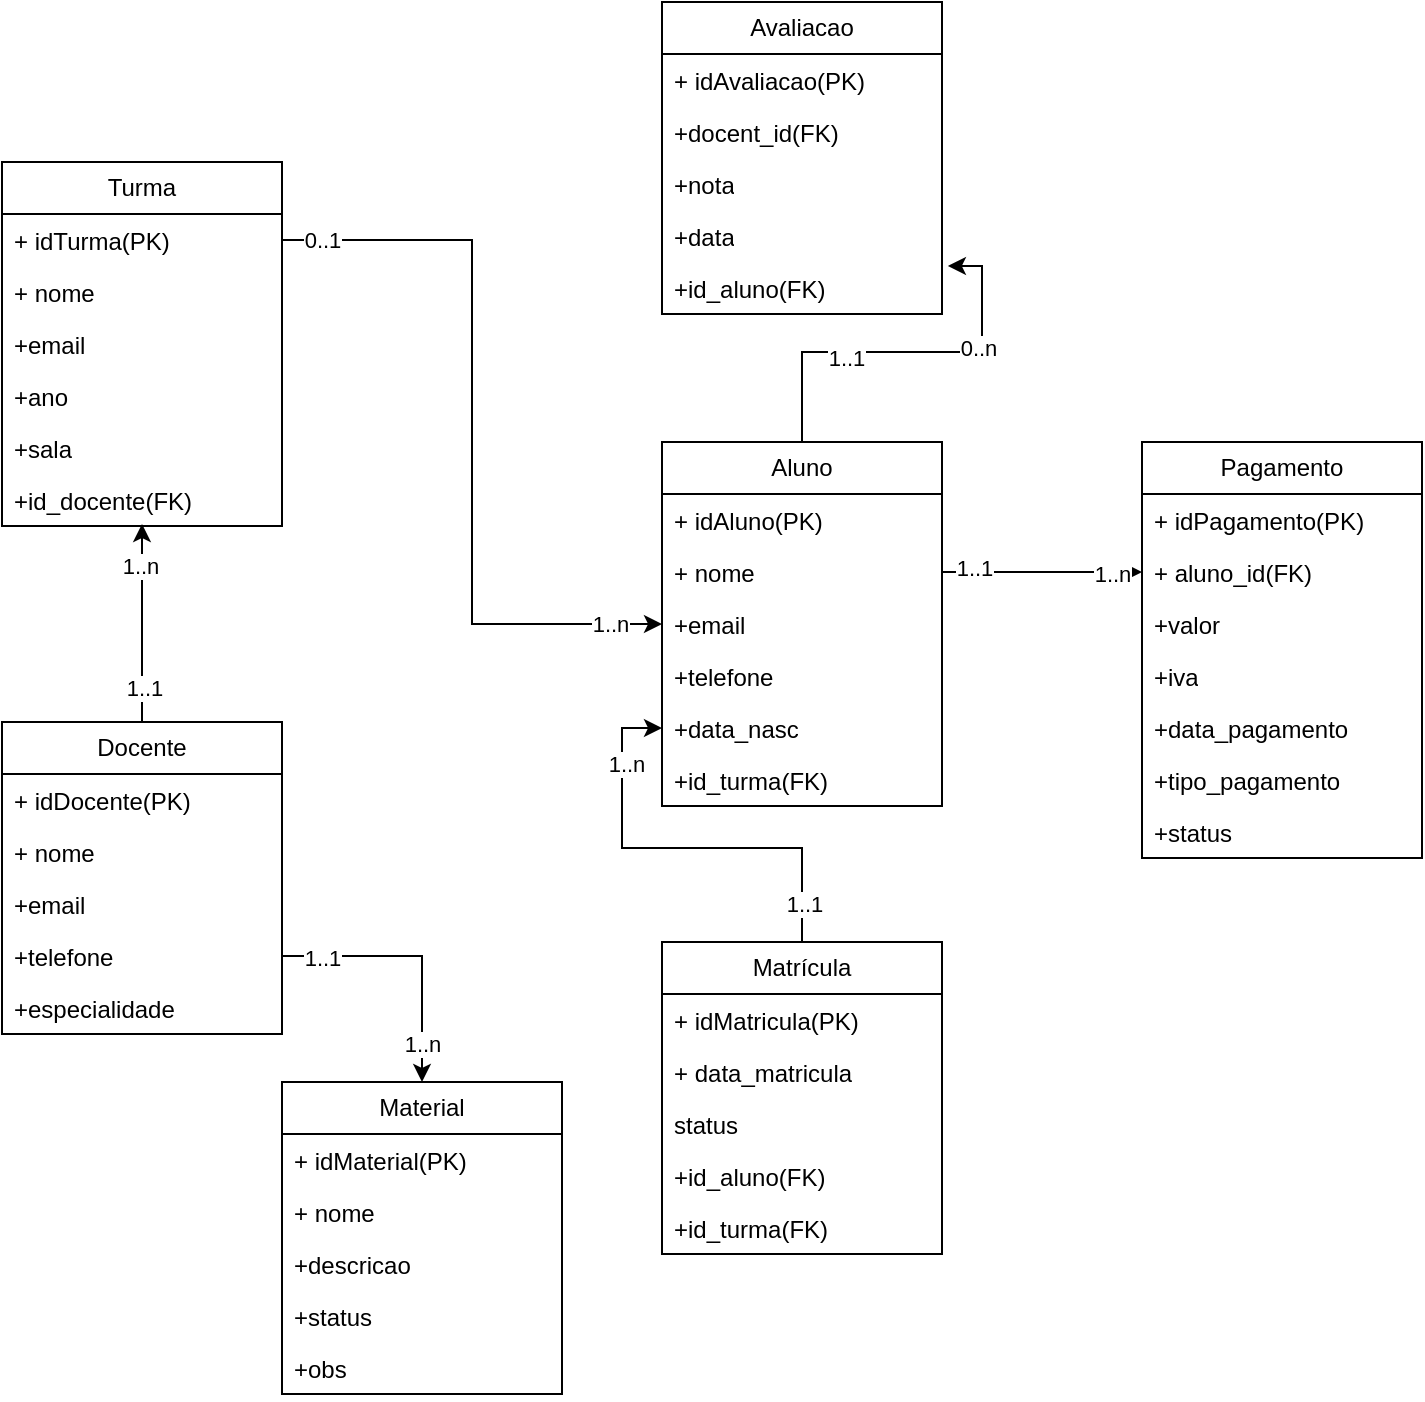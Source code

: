 <mxfile version="24.9.3">
  <diagram id="C5RBs43oDa-KdzZeNtuy" name="Page-1">
    <mxGraphModel dx="1687" dy="868" grid="1" gridSize="10" guides="1" tooltips="1" connect="1" arrows="1" fold="1" page="1" pageScale="1" pageWidth="827" pageHeight="1169" math="0" shadow="0">
      <root>
        <mxCell id="WIyWlLk6GJQsqaUBKTNV-0" />
        <mxCell id="WIyWlLk6GJQsqaUBKTNV-1" parent="WIyWlLk6GJQsqaUBKTNV-0" />
        <mxCell id="SM1ybAMm2fqxFxYJNQSy-0" value="Aluno" style="swimlane;fontStyle=0;childLayout=stackLayout;horizontal=1;startSize=26;fillColor=none;horizontalStack=0;resizeParent=1;resizeParentMax=0;resizeLast=0;collapsible=1;marginBottom=0;whiteSpace=wrap;html=1;" vertex="1" parent="WIyWlLk6GJQsqaUBKTNV-1">
          <mxGeometry x="360" y="250" width="140" height="182" as="geometry" />
        </mxCell>
        <mxCell id="SM1ybAMm2fqxFxYJNQSy-1" value="+ idAluno(PK)" style="text;strokeColor=none;fillColor=none;align=left;verticalAlign=top;spacingLeft=4;spacingRight=4;overflow=hidden;rotatable=0;points=[[0,0.5],[1,0.5]];portConstraint=eastwest;whiteSpace=wrap;html=1;" vertex="1" parent="SM1ybAMm2fqxFxYJNQSy-0">
          <mxGeometry y="26" width="140" height="26" as="geometry" />
        </mxCell>
        <mxCell id="SM1ybAMm2fqxFxYJNQSy-2" value="+ nome" style="text;strokeColor=none;fillColor=none;align=left;verticalAlign=top;spacingLeft=4;spacingRight=4;overflow=hidden;rotatable=0;points=[[0,0.5],[1,0.5]];portConstraint=eastwest;whiteSpace=wrap;html=1;" vertex="1" parent="SM1ybAMm2fqxFxYJNQSy-0">
          <mxGeometry y="52" width="140" height="26" as="geometry" />
        </mxCell>
        <mxCell id="SM1ybAMm2fqxFxYJNQSy-4" value="+email" style="text;strokeColor=none;fillColor=none;align=left;verticalAlign=top;spacingLeft=4;spacingRight=4;overflow=hidden;rotatable=0;points=[[0,0.5],[1,0.5]];portConstraint=eastwest;whiteSpace=wrap;html=1;" vertex="1" parent="SM1ybAMm2fqxFxYJNQSy-0">
          <mxGeometry y="78" width="140" height="26" as="geometry" />
        </mxCell>
        <mxCell id="SM1ybAMm2fqxFxYJNQSy-5" value="+telefone" style="text;strokeColor=none;fillColor=none;align=left;verticalAlign=top;spacingLeft=4;spacingRight=4;overflow=hidden;rotatable=0;points=[[0,0.5],[1,0.5]];portConstraint=eastwest;whiteSpace=wrap;html=1;" vertex="1" parent="SM1ybAMm2fqxFxYJNQSy-0">
          <mxGeometry y="104" width="140" height="26" as="geometry" />
        </mxCell>
        <mxCell id="SM1ybAMm2fqxFxYJNQSy-6" value="+data_nasc" style="text;strokeColor=none;fillColor=none;align=left;verticalAlign=top;spacingLeft=4;spacingRight=4;overflow=hidden;rotatable=0;points=[[0,0.5],[1,0.5]];portConstraint=eastwest;whiteSpace=wrap;html=1;" vertex="1" parent="SM1ybAMm2fqxFxYJNQSy-0">
          <mxGeometry y="130" width="140" height="26" as="geometry" />
        </mxCell>
        <mxCell id="SM1ybAMm2fqxFxYJNQSy-7" value="+id_turma(FK)" style="text;strokeColor=none;fillColor=none;align=left;verticalAlign=top;spacingLeft=4;spacingRight=4;overflow=hidden;rotatable=0;points=[[0,0.5],[1,0.5]];portConstraint=eastwest;whiteSpace=wrap;html=1;" vertex="1" parent="SM1ybAMm2fqxFxYJNQSy-0">
          <mxGeometry y="156" width="140" height="26" as="geometry" />
        </mxCell>
        <mxCell id="SM1ybAMm2fqxFxYJNQSy-8" value="Turma" style="swimlane;fontStyle=0;childLayout=stackLayout;horizontal=1;startSize=26;fillColor=none;horizontalStack=0;resizeParent=1;resizeParentMax=0;resizeLast=0;collapsible=1;marginBottom=0;whiteSpace=wrap;html=1;" vertex="1" parent="WIyWlLk6GJQsqaUBKTNV-1">
          <mxGeometry x="30" y="110" width="140" height="182" as="geometry" />
        </mxCell>
        <mxCell id="SM1ybAMm2fqxFxYJNQSy-9" value="+ idTurma(PK)" style="text;strokeColor=none;fillColor=none;align=left;verticalAlign=top;spacingLeft=4;spacingRight=4;overflow=hidden;rotatable=0;points=[[0,0.5],[1,0.5]];portConstraint=eastwest;whiteSpace=wrap;html=1;" vertex="1" parent="SM1ybAMm2fqxFxYJNQSy-8">
          <mxGeometry y="26" width="140" height="26" as="geometry" />
        </mxCell>
        <mxCell id="SM1ybAMm2fqxFxYJNQSy-10" value="+ nome" style="text;strokeColor=none;fillColor=none;align=left;verticalAlign=top;spacingLeft=4;spacingRight=4;overflow=hidden;rotatable=0;points=[[0,0.5],[1,0.5]];portConstraint=eastwest;whiteSpace=wrap;html=1;" vertex="1" parent="SM1ybAMm2fqxFxYJNQSy-8">
          <mxGeometry y="52" width="140" height="26" as="geometry" />
        </mxCell>
        <mxCell id="SM1ybAMm2fqxFxYJNQSy-11" value="+email" style="text;strokeColor=none;fillColor=none;align=left;verticalAlign=top;spacingLeft=4;spacingRight=4;overflow=hidden;rotatable=0;points=[[0,0.5],[1,0.5]];portConstraint=eastwest;whiteSpace=wrap;html=1;" vertex="1" parent="SM1ybAMm2fqxFxYJNQSy-8">
          <mxGeometry y="78" width="140" height="26" as="geometry" />
        </mxCell>
        <mxCell id="SM1ybAMm2fqxFxYJNQSy-12" value="+ano" style="text;strokeColor=none;fillColor=none;align=left;verticalAlign=top;spacingLeft=4;spacingRight=4;overflow=hidden;rotatable=0;points=[[0,0.5],[1,0.5]];portConstraint=eastwest;whiteSpace=wrap;html=1;" vertex="1" parent="SM1ybAMm2fqxFxYJNQSy-8">
          <mxGeometry y="104" width="140" height="26" as="geometry" />
        </mxCell>
        <mxCell id="SM1ybAMm2fqxFxYJNQSy-13" value="+sala" style="text;strokeColor=none;fillColor=none;align=left;verticalAlign=top;spacingLeft=4;spacingRight=4;overflow=hidden;rotatable=0;points=[[0,0.5],[1,0.5]];portConstraint=eastwest;whiteSpace=wrap;html=1;" vertex="1" parent="SM1ybAMm2fqxFxYJNQSy-8">
          <mxGeometry y="130" width="140" height="26" as="geometry" />
        </mxCell>
        <mxCell id="SM1ybAMm2fqxFxYJNQSy-14" value="+id_docente(FK)&lt;div&gt;&lt;br&gt;&lt;/div&gt;" style="text;strokeColor=none;fillColor=none;align=left;verticalAlign=top;spacingLeft=4;spacingRight=4;overflow=hidden;rotatable=0;points=[[0,0.5],[1,0.5]];portConstraint=eastwest;whiteSpace=wrap;html=1;" vertex="1" parent="SM1ybAMm2fqxFxYJNQSy-8">
          <mxGeometry y="156" width="140" height="26" as="geometry" />
        </mxCell>
        <mxCell id="SM1ybAMm2fqxFxYJNQSy-15" value="Docente" style="swimlane;fontStyle=0;childLayout=stackLayout;horizontal=1;startSize=26;fillColor=none;horizontalStack=0;resizeParent=1;resizeParentMax=0;resizeLast=0;collapsible=1;marginBottom=0;whiteSpace=wrap;html=1;" vertex="1" parent="WIyWlLk6GJQsqaUBKTNV-1">
          <mxGeometry x="30" y="390" width="140" height="156" as="geometry" />
        </mxCell>
        <mxCell id="SM1ybAMm2fqxFxYJNQSy-16" value="+ idDocente(PK)" style="text;strokeColor=none;fillColor=none;align=left;verticalAlign=top;spacingLeft=4;spacingRight=4;overflow=hidden;rotatable=0;points=[[0,0.5],[1,0.5]];portConstraint=eastwest;whiteSpace=wrap;html=1;" vertex="1" parent="SM1ybAMm2fqxFxYJNQSy-15">
          <mxGeometry y="26" width="140" height="26" as="geometry" />
        </mxCell>
        <mxCell id="SM1ybAMm2fqxFxYJNQSy-17" value="+ nome" style="text;strokeColor=none;fillColor=none;align=left;verticalAlign=top;spacingLeft=4;spacingRight=4;overflow=hidden;rotatable=0;points=[[0,0.5],[1,0.5]];portConstraint=eastwest;whiteSpace=wrap;html=1;" vertex="1" parent="SM1ybAMm2fqxFxYJNQSy-15">
          <mxGeometry y="52" width="140" height="26" as="geometry" />
        </mxCell>
        <mxCell id="SM1ybAMm2fqxFxYJNQSy-18" value="+email" style="text;strokeColor=none;fillColor=none;align=left;verticalAlign=top;spacingLeft=4;spacingRight=4;overflow=hidden;rotatable=0;points=[[0,0.5],[1,0.5]];portConstraint=eastwest;whiteSpace=wrap;html=1;" vertex="1" parent="SM1ybAMm2fqxFxYJNQSy-15">
          <mxGeometry y="78" width="140" height="26" as="geometry" />
        </mxCell>
        <mxCell id="SM1ybAMm2fqxFxYJNQSy-19" value="+telefone" style="text;strokeColor=none;fillColor=none;align=left;verticalAlign=top;spacingLeft=4;spacingRight=4;overflow=hidden;rotatable=0;points=[[0,0.5],[1,0.5]];portConstraint=eastwest;whiteSpace=wrap;html=1;" vertex="1" parent="SM1ybAMm2fqxFxYJNQSy-15">
          <mxGeometry y="104" width="140" height="26" as="geometry" />
        </mxCell>
        <mxCell id="SM1ybAMm2fqxFxYJNQSy-20" value="+especialidade" style="text;strokeColor=none;fillColor=none;align=left;verticalAlign=top;spacingLeft=4;spacingRight=4;overflow=hidden;rotatable=0;points=[[0,0.5],[1,0.5]];portConstraint=eastwest;whiteSpace=wrap;html=1;" vertex="1" parent="SM1ybAMm2fqxFxYJNQSy-15">
          <mxGeometry y="130" width="140" height="26" as="geometry" />
        </mxCell>
        <mxCell id="SM1ybAMm2fqxFxYJNQSy-22" style="edgeStyle=orthogonalEdgeStyle;rounded=0;orthogonalLoop=1;jettySize=auto;html=1;exitX=1;exitY=0.5;exitDx=0;exitDy=0;entryX=0;entryY=0.5;entryDx=0;entryDy=0;" edge="1" parent="WIyWlLk6GJQsqaUBKTNV-1" source="SM1ybAMm2fqxFxYJNQSy-9" target="SM1ybAMm2fqxFxYJNQSy-0">
          <mxGeometry relative="1" as="geometry" />
        </mxCell>
        <mxCell id="SM1ybAMm2fqxFxYJNQSy-23" value="1..n" style="edgeLabel;html=1;align=center;verticalAlign=middle;resizable=0;points=[];" vertex="1" connectable="0" parent="SM1ybAMm2fqxFxYJNQSy-22">
          <mxGeometry x="0.861" relative="1" as="geometry">
            <mxPoint as="offset" />
          </mxGeometry>
        </mxCell>
        <mxCell id="SM1ybAMm2fqxFxYJNQSy-24" value="0..1" style="edgeLabel;html=1;align=center;verticalAlign=middle;resizable=0;points=[];" vertex="1" connectable="0" parent="SM1ybAMm2fqxFxYJNQSy-22">
          <mxGeometry x="-0.895" relative="1" as="geometry">
            <mxPoint as="offset" />
          </mxGeometry>
        </mxCell>
        <mxCell id="SM1ybAMm2fqxFxYJNQSy-28" value="Material" style="swimlane;fontStyle=0;childLayout=stackLayout;horizontal=1;startSize=26;fillColor=none;horizontalStack=0;resizeParent=1;resizeParentMax=0;resizeLast=0;collapsible=1;marginBottom=0;whiteSpace=wrap;html=1;" vertex="1" parent="WIyWlLk6GJQsqaUBKTNV-1">
          <mxGeometry x="170" y="570" width="140" height="156" as="geometry" />
        </mxCell>
        <mxCell id="SM1ybAMm2fqxFxYJNQSy-29" value="+ idMaterial(PK)" style="text;strokeColor=none;fillColor=none;align=left;verticalAlign=top;spacingLeft=4;spacingRight=4;overflow=hidden;rotatable=0;points=[[0,0.5],[1,0.5]];portConstraint=eastwest;whiteSpace=wrap;html=1;" vertex="1" parent="SM1ybAMm2fqxFxYJNQSy-28">
          <mxGeometry y="26" width="140" height="26" as="geometry" />
        </mxCell>
        <mxCell id="SM1ybAMm2fqxFxYJNQSy-30" value="+ nome" style="text;strokeColor=none;fillColor=none;align=left;verticalAlign=top;spacingLeft=4;spacingRight=4;overflow=hidden;rotatable=0;points=[[0,0.5],[1,0.5]];portConstraint=eastwest;whiteSpace=wrap;html=1;" vertex="1" parent="SM1ybAMm2fqxFxYJNQSy-28">
          <mxGeometry y="52" width="140" height="26" as="geometry" />
        </mxCell>
        <mxCell id="SM1ybAMm2fqxFxYJNQSy-31" value="+descricao" style="text;strokeColor=none;fillColor=none;align=left;verticalAlign=top;spacingLeft=4;spacingRight=4;overflow=hidden;rotatable=0;points=[[0,0.5],[1,0.5]];portConstraint=eastwest;whiteSpace=wrap;html=1;" vertex="1" parent="SM1ybAMm2fqxFxYJNQSy-28">
          <mxGeometry y="78" width="140" height="26" as="geometry" />
        </mxCell>
        <mxCell id="SM1ybAMm2fqxFxYJNQSy-32" value="+status" style="text;strokeColor=none;fillColor=none;align=left;verticalAlign=top;spacingLeft=4;spacingRight=4;overflow=hidden;rotatable=0;points=[[0,0.5],[1,0.5]];portConstraint=eastwest;whiteSpace=wrap;html=1;" vertex="1" parent="SM1ybAMm2fqxFxYJNQSy-28">
          <mxGeometry y="104" width="140" height="26" as="geometry" />
        </mxCell>
        <mxCell id="SM1ybAMm2fqxFxYJNQSy-33" value="+obs" style="text;strokeColor=none;fillColor=none;align=left;verticalAlign=top;spacingLeft=4;spacingRight=4;overflow=hidden;rotatable=0;points=[[0,0.5],[1,0.5]];portConstraint=eastwest;whiteSpace=wrap;html=1;" vertex="1" parent="SM1ybAMm2fqxFxYJNQSy-28">
          <mxGeometry y="130" width="140" height="26" as="geometry" />
        </mxCell>
        <mxCell id="SM1ybAMm2fqxFxYJNQSy-36" style="edgeStyle=orthogonalEdgeStyle;rounded=0;orthogonalLoop=1;jettySize=auto;html=1;exitX=1;exitY=0.5;exitDx=0;exitDy=0;entryX=0.5;entryY=0;entryDx=0;entryDy=0;" edge="1" parent="WIyWlLk6GJQsqaUBKTNV-1" source="SM1ybAMm2fqxFxYJNQSy-19" target="SM1ybAMm2fqxFxYJNQSy-28">
          <mxGeometry relative="1" as="geometry" />
        </mxCell>
        <mxCell id="SM1ybAMm2fqxFxYJNQSy-37" value="1..n" style="edgeLabel;html=1;align=center;verticalAlign=middle;resizable=0;points=[];" vertex="1" connectable="0" parent="SM1ybAMm2fqxFxYJNQSy-36">
          <mxGeometry x="0.704" relative="1" as="geometry">
            <mxPoint as="offset" />
          </mxGeometry>
        </mxCell>
        <mxCell id="SM1ybAMm2fqxFxYJNQSy-38" value="1..1" style="edgeLabel;html=1;align=center;verticalAlign=middle;resizable=0;points=[];" vertex="1" connectable="0" parent="SM1ybAMm2fqxFxYJNQSy-36">
          <mxGeometry x="-0.704" y="-1" relative="1" as="geometry">
            <mxPoint as="offset" />
          </mxGeometry>
        </mxCell>
        <mxCell id="SM1ybAMm2fqxFxYJNQSy-39" value="Pagamento" style="swimlane;fontStyle=0;childLayout=stackLayout;horizontal=1;startSize=26;fillColor=none;horizontalStack=0;resizeParent=1;resizeParentMax=0;resizeLast=0;collapsible=1;marginBottom=0;whiteSpace=wrap;html=1;" vertex="1" parent="WIyWlLk6GJQsqaUBKTNV-1">
          <mxGeometry x="600" y="250" width="140" height="208" as="geometry" />
        </mxCell>
        <mxCell id="SM1ybAMm2fqxFxYJNQSy-40" value="+ idPagamento(PK)" style="text;strokeColor=none;fillColor=none;align=left;verticalAlign=top;spacingLeft=4;spacingRight=4;overflow=hidden;rotatable=0;points=[[0,0.5],[1,0.5]];portConstraint=eastwest;whiteSpace=wrap;html=1;" vertex="1" parent="SM1ybAMm2fqxFxYJNQSy-39">
          <mxGeometry y="26" width="140" height="26" as="geometry" />
        </mxCell>
        <mxCell id="SM1ybAMm2fqxFxYJNQSy-41" value="+ aluno_id(FK)" style="text;strokeColor=none;fillColor=none;align=left;verticalAlign=top;spacingLeft=4;spacingRight=4;overflow=hidden;rotatable=0;points=[[0,0.5],[1,0.5]];portConstraint=eastwest;whiteSpace=wrap;html=1;" vertex="1" parent="SM1ybAMm2fqxFxYJNQSy-39">
          <mxGeometry y="52" width="140" height="26" as="geometry" />
        </mxCell>
        <mxCell id="SM1ybAMm2fqxFxYJNQSy-42" value="+valor" style="text;strokeColor=none;fillColor=none;align=left;verticalAlign=top;spacingLeft=4;spacingRight=4;overflow=hidden;rotatable=0;points=[[0,0.5],[1,0.5]];portConstraint=eastwest;whiteSpace=wrap;html=1;" vertex="1" parent="SM1ybAMm2fqxFxYJNQSy-39">
          <mxGeometry y="78" width="140" height="26" as="geometry" />
        </mxCell>
        <mxCell id="SM1ybAMm2fqxFxYJNQSy-43" value="+iva" style="text;strokeColor=none;fillColor=none;align=left;verticalAlign=top;spacingLeft=4;spacingRight=4;overflow=hidden;rotatable=0;points=[[0,0.5],[1,0.5]];portConstraint=eastwest;whiteSpace=wrap;html=1;" vertex="1" parent="SM1ybAMm2fqxFxYJNQSy-39">
          <mxGeometry y="104" width="140" height="26" as="geometry" />
        </mxCell>
        <mxCell id="SM1ybAMm2fqxFxYJNQSy-44" value="+data_pagamento" style="text;strokeColor=none;fillColor=none;align=left;verticalAlign=top;spacingLeft=4;spacingRight=4;overflow=hidden;rotatable=0;points=[[0,0.5],[1,0.5]];portConstraint=eastwest;whiteSpace=wrap;html=1;" vertex="1" parent="SM1ybAMm2fqxFxYJNQSy-39">
          <mxGeometry y="130" width="140" height="26" as="geometry" />
        </mxCell>
        <mxCell id="SM1ybAMm2fqxFxYJNQSy-45" value="+tipo_pagamento" style="text;strokeColor=none;fillColor=none;align=left;verticalAlign=top;spacingLeft=4;spacingRight=4;overflow=hidden;rotatable=0;points=[[0,0.5],[1,0.5]];portConstraint=eastwest;whiteSpace=wrap;html=1;" vertex="1" parent="SM1ybAMm2fqxFxYJNQSy-39">
          <mxGeometry y="156" width="140" height="26" as="geometry" />
        </mxCell>
        <mxCell id="SM1ybAMm2fqxFxYJNQSy-77" value="+status" style="text;strokeColor=none;fillColor=none;align=left;verticalAlign=top;spacingLeft=4;spacingRight=4;overflow=hidden;rotatable=0;points=[[0,0.5],[1,0.5]];portConstraint=eastwest;whiteSpace=wrap;html=1;" vertex="1" parent="SM1ybAMm2fqxFxYJNQSy-39">
          <mxGeometry y="182" width="140" height="26" as="geometry" />
        </mxCell>
        <mxCell id="SM1ybAMm2fqxFxYJNQSy-74" style="edgeStyle=orthogonalEdgeStyle;rounded=0;orthogonalLoop=1;jettySize=auto;html=1;exitX=0.5;exitY=0;exitDx=0;exitDy=0;entryX=0;entryY=0.5;entryDx=0;entryDy=0;" edge="1" parent="WIyWlLk6GJQsqaUBKTNV-1" source="SM1ybAMm2fqxFxYJNQSy-49" target="SM1ybAMm2fqxFxYJNQSy-6">
          <mxGeometry relative="1" as="geometry" />
        </mxCell>
        <mxCell id="SM1ybAMm2fqxFxYJNQSy-75" value="1..1" style="edgeLabel;html=1;align=center;verticalAlign=middle;resizable=0;points=[];" vertex="1" connectable="0" parent="SM1ybAMm2fqxFxYJNQSy-74">
          <mxGeometry x="-0.825" y="-1" relative="1" as="geometry">
            <mxPoint as="offset" />
          </mxGeometry>
        </mxCell>
        <mxCell id="SM1ybAMm2fqxFxYJNQSy-76" value="1..n" style="edgeLabel;html=1;align=center;verticalAlign=middle;resizable=0;points=[];" vertex="1" connectable="0" parent="SM1ybAMm2fqxFxYJNQSy-74">
          <mxGeometry x="0.65" y="-2" relative="1" as="geometry">
            <mxPoint as="offset" />
          </mxGeometry>
        </mxCell>
        <mxCell id="SM1ybAMm2fqxFxYJNQSy-49" value="Matrícula" style="swimlane;fontStyle=0;childLayout=stackLayout;horizontal=1;startSize=26;fillColor=none;horizontalStack=0;resizeParent=1;resizeParentMax=0;resizeLast=0;collapsible=1;marginBottom=0;whiteSpace=wrap;html=1;" vertex="1" parent="WIyWlLk6GJQsqaUBKTNV-1">
          <mxGeometry x="360" y="500" width="140" height="156" as="geometry" />
        </mxCell>
        <mxCell id="SM1ybAMm2fqxFxYJNQSy-50" value="+ idMatricula(PK)" style="text;strokeColor=none;fillColor=none;align=left;verticalAlign=top;spacingLeft=4;spacingRight=4;overflow=hidden;rotatable=0;points=[[0,0.5],[1,0.5]];portConstraint=eastwest;whiteSpace=wrap;html=1;" vertex="1" parent="SM1ybAMm2fqxFxYJNQSy-49">
          <mxGeometry y="26" width="140" height="26" as="geometry" />
        </mxCell>
        <mxCell id="SM1ybAMm2fqxFxYJNQSy-51" value="+ data_matricula" style="text;strokeColor=none;fillColor=none;align=left;verticalAlign=top;spacingLeft=4;spacingRight=4;overflow=hidden;rotatable=0;points=[[0,0.5],[1,0.5]];portConstraint=eastwest;whiteSpace=wrap;html=1;" vertex="1" parent="SM1ybAMm2fqxFxYJNQSy-49">
          <mxGeometry y="52" width="140" height="26" as="geometry" />
        </mxCell>
        <mxCell id="SM1ybAMm2fqxFxYJNQSy-53" value="status" style="text;strokeColor=none;fillColor=none;align=left;verticalAlign=top;spacingLeft=4;spacingRight=4;overflow=hidden;rotatable=0;points=[[0,0.5],[1,0.5]];portConstraint=eastwest;whiteSpace=wrap;html=1;" vertex="1" parent="SM1ybAMm2fqxFxYJNQSy-49">
          <mxGeometry y="78" width="140" height="26" as="geometry" />
        </mxCell>
        <mxCell id="SM1ybAMm2fqxFxYJNQSy-55" value="+id_aluno(FK)" style="text;strokeColor=none;fillColor=none;align=left;verticalAlign=top;spacingLeft=4;spacingRight=4;overflow=hidden;rotatable=0;points=[[0,0.5],[1,0.5]];portConstraint=eastwest;whiteSpace=wrap;html=1;" vertex="1" parent="SM1ybAMm2fqxFxYJNQSy-49">
          <mxGeometry y="104" width="140" height="26" as="geometry" />
        </mxCell>
        <mxCell id="SM1ybAMm2fqxFxYJNQSy-78" value="+id_turma(FK)" style="text;strokeColor=none;fillColor=none;align=left;verticalAlign=top;spacingLeft=4;spacingRight=4;overflow=hidden;rotatable=0;points=[[0,0.5],[1,0.5]];portConstraint=eastwest;whiteSpace=wrap;html=1;" vertex="1" parent="SM1ybAMm2fqxFxYJNQSy-49">
          <mxGeometry y="130" width="140" height="26" as="geometry" />
        </mxCell>
        <mxCell id="SM1ybAMm2fqxFxYJNQSy-56" style="edgeStyle=orthogonalEdgeStyle;rounded=0;orthogonalLoop=1;jettySize=auto;html=1;exitX=1;exitY=0.5;exitDx=0;exitDy=0;entryX=0;entryY=0.5;entryDx=0;entryDy=0;" edge="1" parent="WIyWlLk6GJQsqaUBKTNV-1" source="SM1ybAMm2fqxFxYJNQSy-2" target="SM1ybAMm2fqxFxYJNQSy-41">
          <mxGeometry relative="1" as="geometry" />
        </mxCell>
        <mxCell id="SM1ybAMm2fqxFxYJNQSy-57" value="1..n" style="edgeLabel;html=1;align=center;verticalAlign=middle;resizable=0;points=[];" vertex="1" connectable="0" parent="SM1ybAMm2fqxFxYJNQSy-56">
          <mxGeometry x="0.7" y="-1" relative="1" as="geometry">
            <mxPoint as="offset" />
          </mxGeometry>
        </mxCell>
        <mxCell id="SM1ybAMm2fqxFxYJNQSy-58" value="1..1" style="edgeLabel;html=1;align=center;verticalAlign=middle;resizable=0;points=[];" vertex="1" connectable="0" parent="SM1ybAMm2fqxFxYJNQSy-56">
          <mxGeometry x="-0.683" y="2" relative="1" as="geometry">
            <mxPoint as="offset" />
          </mxGeometry>
        </mxCell>
        <mxCell id="SM1ybAMm2fqxFxYJNQSy-59" value="Avaliacao" style="swimlane;fontStyle=0;childLayout=stackLayout;horizontal=1;startSize=26;fillColor=none;horizontalStack=0;resizeParent=1;resizeParentMax=0;resizeLast=0;collapsible=1;marginBottom=0;whiteSpace=wrap;html=1;" vertex="1" parent="WIyWlLk6GJQsqaUBKTNV-1">
          <mxGeometry x="360" y="30" width="140" height="156" as="geometry" />
        </mxCell>
        <mxCell id="SM1ybAMm2fqxFxYJNQSy-60" value="+ idAvaliacao(PK)" style="text;strokeColor=none;fillColor=none;align=left;verticalAlign=top;spacingLeft=4;spacingRight=4;overflow=hidden;rotatable=0;points=[[0,0.5],[1,0.5]];portConstraint=eastwest;whiteSpace=wrap;html=1;" vertex="1" parent="SM1ybAMm2fqxFxYJNQSy-59">
          <mxGeometry y="26" width="140" height="26" as="geometry" />
        </mxCell>
        <mxCell id="SM1ybAMm2fqxFxYJNQSy-62" value="+docent_id(FK)" style="text;strokeColor=none;fillColor=none;align=left;verticalAlign=top;spacingLeft=4;spacingRight=4;overflow=hidden;rotatable=0;points=[[0,0.5],[1,0.5]];portConstraint=eastwest;whiteSpace=wrap;html=1;" vertex="1" parent="SM1ybAMm2fqxFxYJNQSy-59">
          <mxGeometry y="52" width="140" height="26" as="geometry" />
        </mxCell>
        <mxCell id="SM1ybAMm2fqxFxYJNQSy-63" value="+nota" style="text;strokeColor=none;fillColor=none;align=left;verticalAlign=top;spacingLeft=4;spacingRight=4;overflow=hidden;rotatable=0;points=[[0,0.5],[1,0.5]];portConstraint=eastwest;whiteSpace=wrap;html=1;" vertex="1" parent="SM1ybAMm2fqxFxYJNQSy-59">
          <mxGeometry y="78" width="140" height="26" as="geometry" />
        </mxCell>
        <mxCell id="SM1ybAMm2fqxFxYJNQSy-64" value="+data" style="text;strokeColor=none;fillColor=none;align=left;verticalAlign=top;spacingLeft=4;spacingRight=4;overflow=hidden;rotatable=0;points=[[0,0.5],[1,0.5]];portConstraint=eastwest;whiteSpace=wrap;html=1;" vertex="1" parent="SM1ybAMm2fqxFxYJNQSy-59">
          <mxGeometry y="104" width="140" height="26" as="geometry" />
        </mxCell>
        <mxCell id="SM1ybAMm2fqxFxYJNQSy-65" value="+id_aluno(FK)" style="text;strokeColor=none;fillColor=none;align=left;verticalAlign=top;spacingLeft=4;spacingRight=4;overflow=hidden;rotatable=0;points=[[0,0.5],[1,0.5]];portConstraint=eastwest;whiteSpace=wrap;html=1;" vertex="1" parent="SM1ybAMm2fqxFxYJNQSy-59">
          <mxGeometry y="130" width="140" height="26" as="geometry" />
        </mxCell>
        <mxCell id="SM1ybAMm2fqxFxYJNQSy-68" style="edgeStyle=orthogonalEdgeStyle;rounded=0;orthogonalLoop=1;jettySize=auto;html=1;exitX=0.5;exitY=0;exitDx=0;exitDy=0;entryX=0.5;entryY=0.962;entryDx=0;entryDy=0;entryPerimeter=0;" edge="1" parent="WIyWlLk6GJQsqaUBKTNV-1" source="SM1ybAMm2fqxFxYJNQSy-15" target="SM1ybAMm2fqxFxYJNQSy-14">
          <mxGeometry relative="1" as="geometry" />
        </mxCell>
        <mxCell id="SM1ybAMm2fqxFxYJNQSy-69" value="1..1" style="edgeLabel;html=1;align=center;verticalAlign=middle;resizable=0;points=[];" vertex="1" connectable="0" parent="SM1ybAMm2fqxFxYJNQSy-68">
          <mxGeometry x="-0.656" y="-1" relative="1" as="geometry">
            <mxPoint as="offset" />
          </mxGeometry>
        </mxCell>
        <mxCell id="SM1ybAMm2fqxFxYJNQSy-70" value="1..n" style="edgeLabel;html=1;align=center;verticalAlign=middle;resizable=0;points=[];" vertex="1" connectable="0" parent="SM1ybAMm2fqxFxYJNQSy-68">
          <mxGeometry x="0.576" y="1" relative="1" as="geometry">
            <mxPoint as="offset" />
          </mxGeometry>
        </mxCell>
        <mxCell id="SM1ybAMm2fqxFxYJNQSy-71" style="edgeStyle=orthogonalEdgeStyle;rounded=0;orthogonalLoop=1;jettySize=auto;html=1;exitX=0.5;exitY=0;exitDx=0;exitDy=0;entryX=1.021;entryY=1.077;entryDx=0;entryDy=0;entryPerimeter=0;" edge="1" parent="WIyWlLk6GJQsqaUBKTNV-1" source="SM1ybAMm2fqxFxYJNQSy-0" target="SM1ybAMm2fqxFxYJNQSy-64">
          <mxGeometry relative="1" as="geometry" />
        </mxCell>
        <mxCell id="SM1ybAMm2fqxFxYJNQSy-72" value="1..1" style="edgeLabel;html=1;align=center;verticalAlign=middle;resizable=0;points=[];" vertex="1" connectable="0" parent="SM1ybAMm2fqxFxYJNQSy-71">
          <mxGeometry x="-0.312" y="-3" relative="1" as="geometry">
            <mxPoint as="offset" />
          </mxGeometry>
        </mxCell>
        <mxCell id="SM1ybAMm2fqxFxYJNQSy-73" value="0..n" style="edgeLabel;html=1;align=center;verticalAlign=middle;resizable=0;points=[];" vertex="1" connectable="0" parent="SM1ybAMm2fqxFxYJNQSy-71">
          <mxGeometry x="0.406" y="2" relative="1" as="geometry">
            <mxPoint as="offset" />
          </mxGeometry>
        </mxCell>
      </root>
    </mxGraphModel>
  </diagram>
</mxfile>
